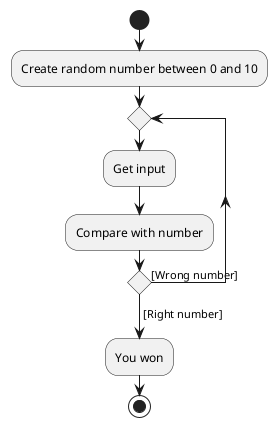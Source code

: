 @startuml
start
:Create random number between 0 and 10;
repeat
    :Get input;
    :Compare with number;
repeat while () is ([Wrong number])
-> [Right number];
:You won;
stop
@enduml
